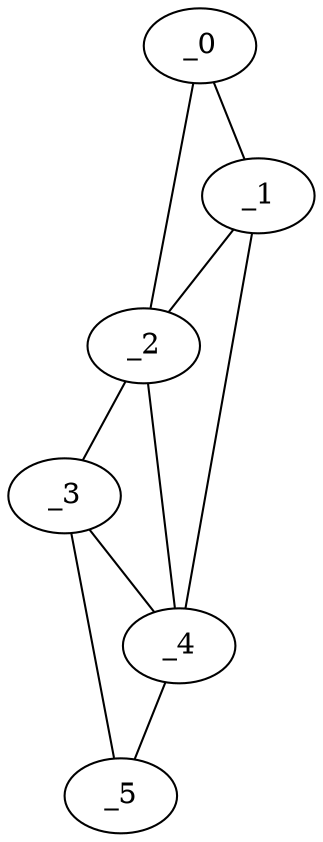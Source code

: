 graph "obj11__45.gxl" {
	_0	 [x=25,
		y=28];
	_1	 [x=37,
		y=25];
	_0 -- _1	 [valence=1];
	_2	 [x=58,
		y=48];
	_0 -- _2	 [valence=1];
	_1 -- _2	 [valence=2];
	_4	 [x=108,
		y=35];
	_1 -- _4	 [valence=1];
	_3	 [x=107,
		y=59];
	_2 -- _3	 [valence=1];
	_2 -- _4	 [valence=2];
	_3 -- _4	 [valence=1];
	_5	 [x=117,
		y=48];
	_3 -- _5	 [valence=1];
	_4 -- _5	 [valence=1];
}
